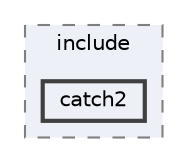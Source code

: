 digraph "external/magic_enum/test/3rdparty/Catch2/include/catch2"
{
 // LATEX_PDF_SIZE
  bgcolor="transparent";
  edge [fontname=Helvetica,fontsize=10,labelfontname=Helvetica,labelfontsize=10];
  node [fontname=Helvetica,fontsize=10,shape=box,height=0.2,width=0.4];
  compound=true
  subgraph clusterdir_53de8a16c62557d708b233dd4d2d631e {
    graph [ bgcolor="#edf0f7", pencolor="grey50", label="include", fontname=Helvetica,fontsize=10 style="filled,dashed", URL="dir_53de8a16c62557d708b233dd4d2d631e.html",tooltip=""]
  dir_a682ff15226757025f11063dc114b0c7 [label="catch2", fillcolor="#edf0f7", color="grey25", style="filled,bold", URL="dir_a682ff15226757025f11063dc114b0c7.html",tooltip=""];
  }
}
